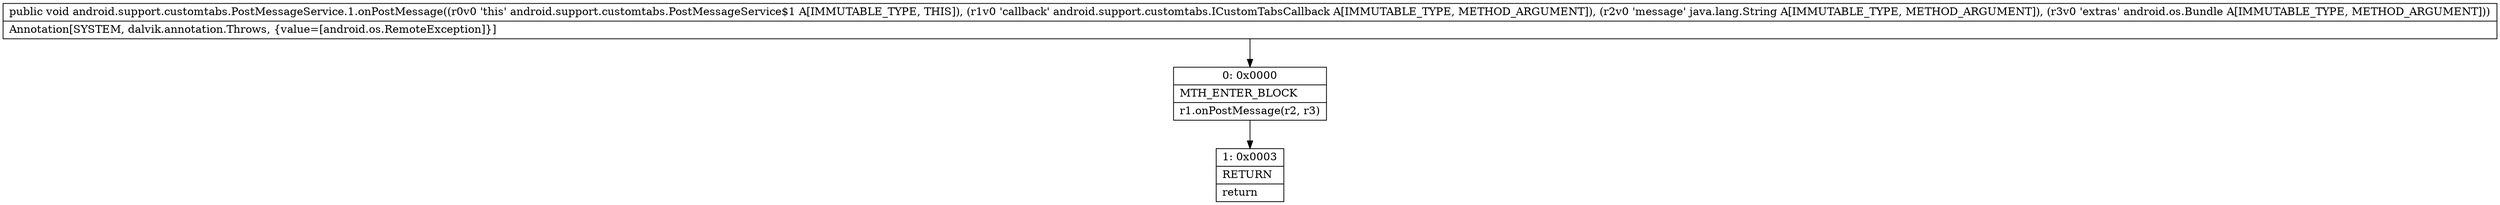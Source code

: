 digraph "CFG forandroid.support.customtabs.PostMessageService.1.onPostMessage(Landroid\/support\/customtabs\/ICustomTabsCallback;Ljava\/lang\/String;Landroid\/os\/Bundle;)V" {
Node_0 [shape=record,label="{0\:\ 0x0000|MTH_ENTER_BLOCK\l|r1.onPostMessage(r2, r3)\l}"];
Node_1 [shape=record,label="{1\:\ 0x0003|RETURN\l|return\l}"];
MethodNode[shape=record,label="{public void android.support.customtabs.PostMessageService.1.onPostMessage((r0v0 'this' android.support.customtabs.PostMessageService$1 A[IMMUTABLE_TYPE, THIS]), (r1v0 'callback' android.support.customtabs.ICustomTabsCallback A[IMMUTABLE_TYPE, METHOD_ARGUMENT]), (r2v0 'message' java.lang.String A[IMMUTABLE_TYPE, METHOD_ARGUMENT]), (r3v0 'extras' android.os.Bundle A[IMMUTABLE_TYPE, METHOD_ARGUMENT]))  | Annotation[SYSTEM, dalvik.annotation.Throws, \{value=[android.os.RemoteException]\}]\l}"];
MethodNode -> Node_0;
Node_0 -> Node_1;
}

